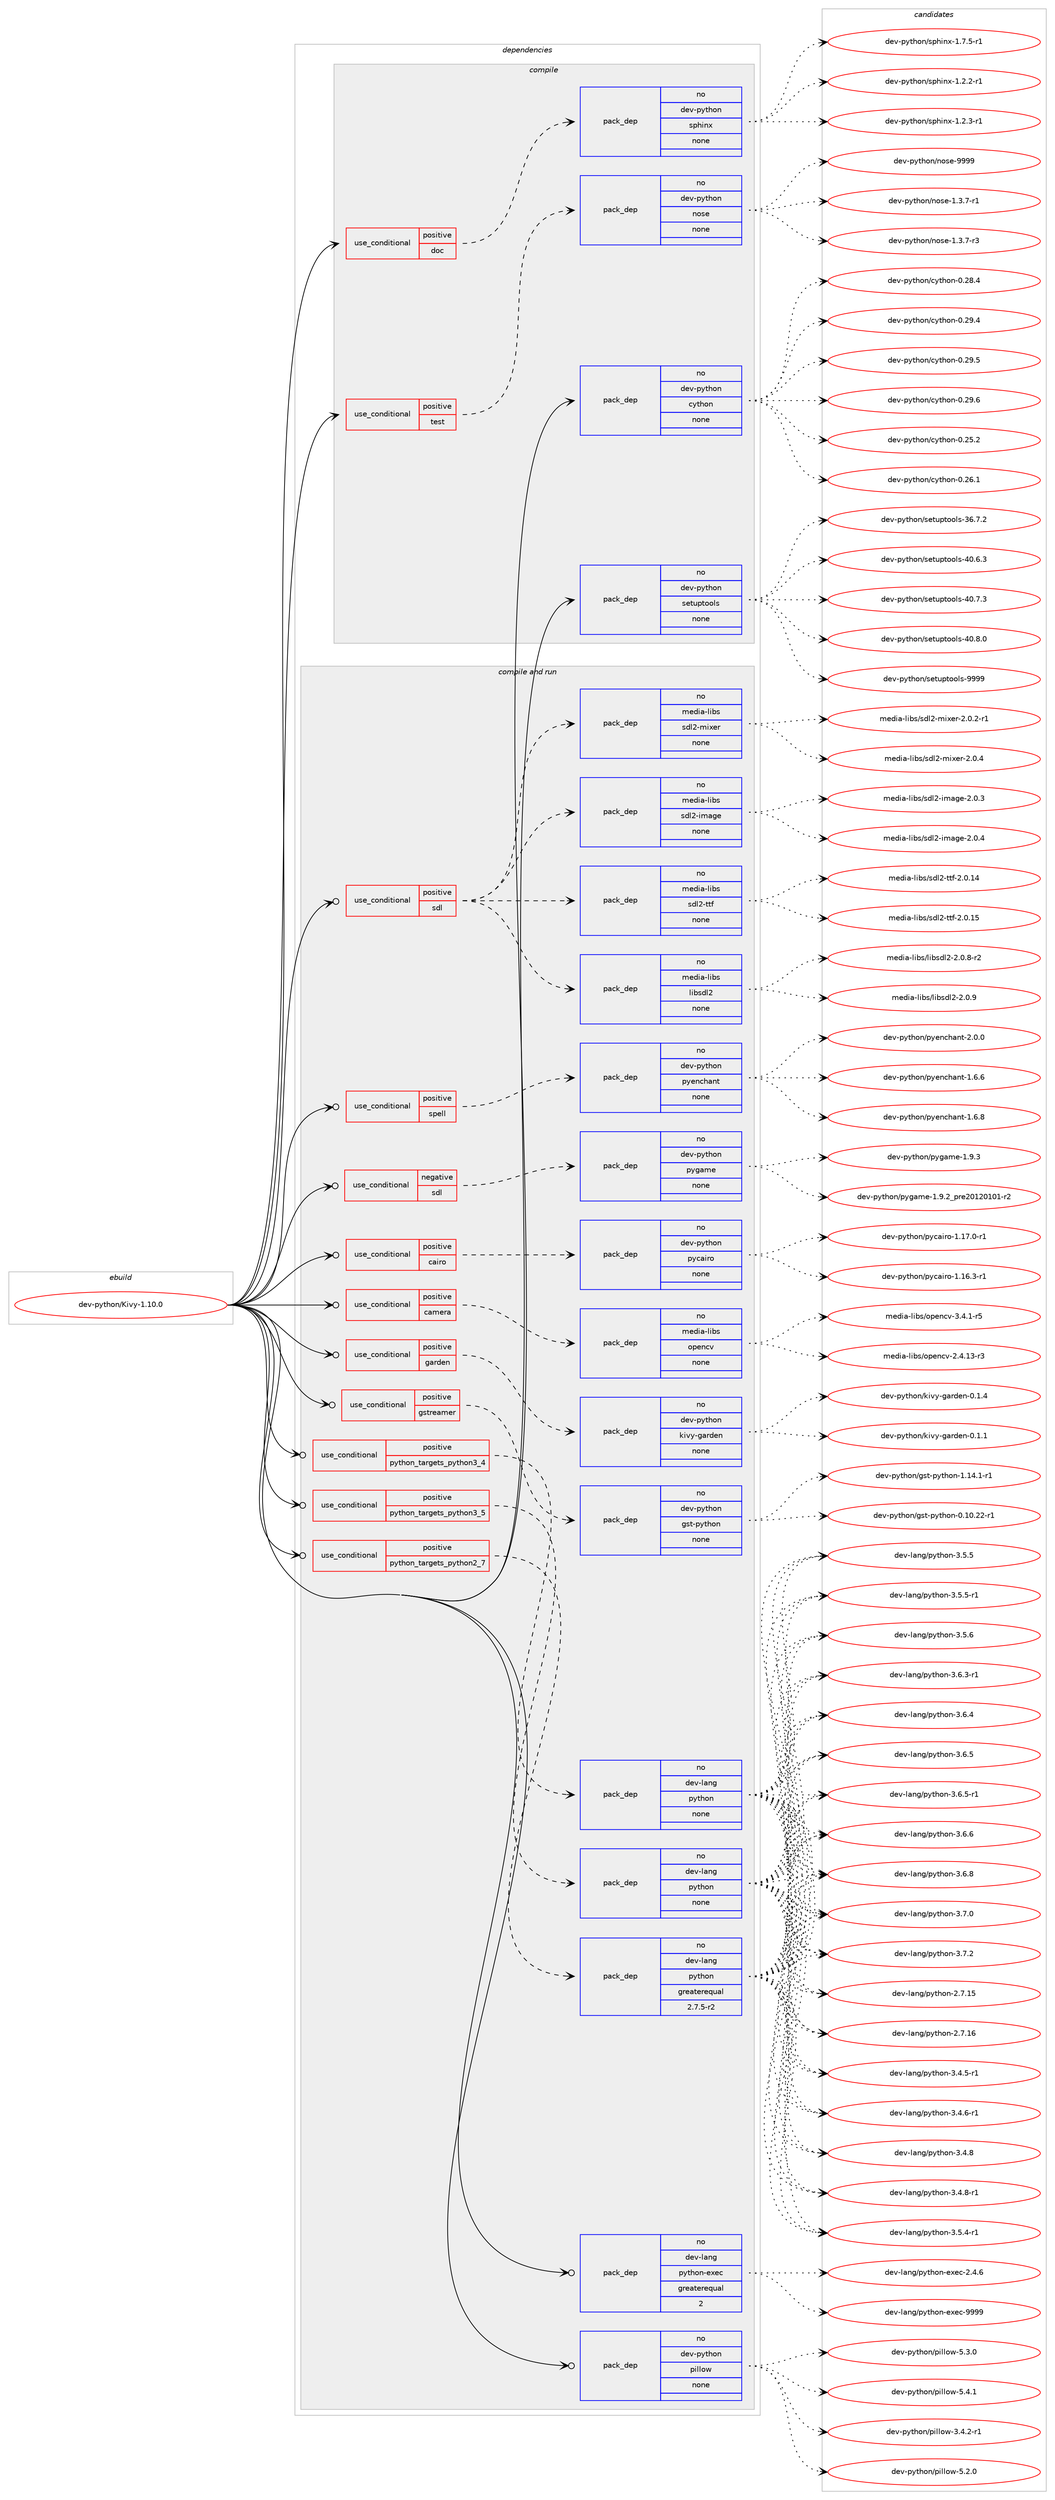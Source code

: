digraph prolog {

# *************
# Graph options
# *************

newrank=true;
concentrate=true;
compound=true;
graph [rankdir=LR,fontname=Helvetica,fontsize=10,ranksep=1.5];#, ranksep=2.5, nodesep=0.2];
edge  [arrowhead=vee];
node  [fontname=Helvetica,fontsize=10];

# **********
# The ebuild
# **********

subgraph cluster_leftcol {
color=gray;
rank=same;
label=<<i>ebuild</i>>;
id [label="dev-python/Kivy-1.10.0", color=red, width=4, href="../dev-python/Kivy-1.10.0.svg"];
}

# ****************
# The dependencies
# ****************

subgraph cluster_midcol {
color=gray;
label=<<i>dependencies</i>>;
subgraph cluster_compile {
fillcolor="#eeeeee";
style=filled;
label=<<i>compile</i>>;
subgraph cond370280 {
dependency1396743 [label=<<TABLE BORDER="0" CELLBORDER="1" CELLSPACING="0" CELLPADDING="4"><TR><TD ROWSPAN="3" CELLPADDING="10">use_conditional</TD></TR><TR><TD>positive</TD></TR><TR><TD>doc</TD></TR></TABLE>>, shape=none, color=red];
subgraph pack1003239 {
dependency1396744 [label=<<TABLE BORDER="0" CELLBORDER="1" CELLSPACING="0" CELLPADDING="4" WIDTH="220"><TR><TD ROWSPAN="6" CELLPADDING="30">pack_dep</TD></TR><TR><TD WIDTH="110">no</TD></TR><TR><TD>dev-python</TD></TR><TR><TD>sphinx</TD></TR><TR><TD>none</TD></TR><TR><TD></TD></TR></TABLE>>, shape=none, color=blue];
}
dependency1396743:e -> dependency1396744:w [weight=20,style="dashed",arrowhead="vee"];
}
id:e -> dependency1396743:w [weight=20,style="solid",arrowhead="vee"];
subgraph cond370281 {
dependency1396745 [label=<<TABLE BORDER="0" CELLBORDER="1" CELLSPACING="0" CELLPADDING="4"><TR><TD ROWSPAN="3" CELLPADDING="10">use_conditional</TD></TR><TR><TD>positive</TD></TR><TR><TD>test</TD></TR></TABLE>>, shape=none, color=red];
subgraph pack1003240 {
dependency1396746 [label=<<TABLE BORDER="0" CELLBORDER="1" CELLSPACING="0" CELLPADDING="4" WIDTH="220"><TR><TD ROWSPAN="6" CELLPADDING="30">pack_dep</TD></TR><TR><TD WIDTH="110">no</TD></TR><TR><TD>dev-python</TD></TR><TR><TD>nose</TD></TR><TR><TD>none</TD></TR><TR><TD></TD></TR></TABLE>>, shape=none, color=blue];
}
dependency1396745:e -> dependency1396746:w [weight=20,style="dashed",arrowhead="vee"];
}
id:e -> dependency1396745:w [weight=20,style="solid",arrowhead="vee"];
subgraph pack1003241 {
dependency1396747 [label=<<TABLE BORDER="0" CELLBORDER="1" CELLSPACING="0" CELLPADDING="4" WIDTH="220"><TR><TD ROWSPAN="6" CELLPADDING="30">pack_dep</TD></TR><TR><TD WIDTH="110">no</TD></TR><TR><TD>dev-python</TD></TR><TR><TD>cython</TD></TR><TR><TD>none</TD></TR><TR><TD></TD></TR></TABLE>>, shape=none, color=blue];
}
id:e -> dependency1396747:w [weight=20,style="solid",arrowhead="vee"];
subgraph pack1003242 {
dependency1396748 [label=<<TABLE BORDER="0" CELLBORDER="1" CELLSPACING="0" CELLPADDING="4" WIDTH="220"><TR><TD ROWSPAN="6" CELLPADDING="30">pack_dep</TD></TR><TR><TD WIDTH="110">no</TD></TR><TR><TD>dev-python</TD></TR><TR><TD>setuptools</TD></TR><TR><TD>none</TD></TR><TR><TD></TD></TR></TABLE>>, shape=none, color=blue];
}
id:e -> dependency1396748:w [weight=20,style="solid",arrowhead="vee"];
}
subgraph cluster_compileandrun {
fillcolor="#eeeeee";
style=filled;
label=<<i>compile and run</i>>;
subgraph cond370282 {
dependency1396749 [label=<<TABLE BORDER="0" CELLBORDER="1" CELLSPACING="0" CELLPADDING="4"><TR><TD ROWSPAN="3" CELLPADDING="10">use_conditional</TD></TR><TR><TD>negative</TD></TR><TR><TD>sdl</TD></TR></TABLE>>, shape=none, color=red];
subgraph pack1003243 {
dependency1396750 [label=<<TABLE BORDER="0" CELLBORDER="1" CELLSPACING="0" CELLPADDING="4" WIDTH="220"><TR><TD ROWSPAN="6" CELLPADDING="30">pack_dep</TD></TR><TR><TD WIDTH="110">no</TD></TR><TR><TD>dev-python</TD></TR><TR><TD>pygame</TD></TR><TR><TD>none</TD></TR><TR><TD></TD></TR></TABLE>>, shape=none, color=blue];
}
dependency1396749:e -> dependency1396750:w [weight=20,style="dashed",arrowhead="vee"];
}
id:e -> dependency1396749:w [weight=20,style="solid",arrowhead="odotvee"];
subgraph cond370283 {
dependency1396751 [label=<<TABLE BORDER="0" CELLBORDER="1" CELLSPACING="0" CELLPADDING="4"><TR><TD ROWSPAN="3" CELLPADDING="10">use_conditional</TD></TR><TR><TD>positive</TD></TR><TR><TD>cairo</TD></TR></TABLE>>, shape=none, color=red];
subgraph pack1003244 {
dependency1396752 [label=<<TABLE BORDER="0" CELLBORDER="1" CELLSPACING="0" CELLPADDING="4" WIDTH="220"><TR><TD ROWSPAN="6" CELLPADDING="30">pack_dep</TD></TR><TR><TD WIDTH="110">no</TD></TR><TR><TD>dev-python</TD></TR><TR><TD>pycairo</TD></TR><TR><TD>none</TD></TR><TR><TD></TD></TR></TABLE>>, shape=none, color=blue];
}
dependency1396751:e -> dependency1396752:w [weight=20,style="dashed",arrowhead="vee"];
}
id:e -> dependency1396751:w [weight=20,style="solid",arrowhead="odotvee"];
subgraph cond370284 {
dependency1396753 [label=<<TABLE BORDER="0" CELLBORDER="1" CELLSPACING="0" CELLPADDING="4"><TR><TD ROWSPAN="3" CELLPADDING="10">use_conditional</TD></TR><TR><TD>positive</TD></TR><TR><TD>camera</TD></TR></TABLE>>, shape=none, color=red];
subgraph pack1003245 {
dependency1396754 [label=<<TABLE BORDER="0" CELLBORDER="1" CELLSPACING="0" CELLPADDING="4" WIDTH="220"><TR><TD ROWSPAN="6" CELLPADDING="30">pack_dep</TD></TR><TR><TD WIDTH="110">no</TD></TR><TR><TD>media-libs</TD></TR><TR><TD>opencv</TD></TR><TR><TD>none</TD></TR><TR><TD></TD></TR></TABLE>>, shape=none, color=blue];
}
dependency1396753:e -> dependency1396754:w [weight=20,style="dashed",arrowhead="vee"];
}
id:e -> dependency1396753:w [weight=20,style="solid",arrowhead="odotvee"];
subgraph cond370285 {
dependency1396755 [label=<<TABLE BORDER="0" CELLBORDER="1" CELLSPACING="0" CELLPADDING="4"><TR><TD ROWSPAN="3" CELLPADDING="10">use_conditional</TD></TR><TR><TD>positive</TD></TR><TR><TD>garden</TD></TR></TABLE>>, shape=none, color=red];
subgraph pack1003246 {
dependency1396756 [label=<<TABLE BORDER="0" CELLBORDER="1" CELLSPACING="0" CELLPADDING="4" WIDTH="220"><TR><TD ROWSPAN="6" CELLPADDING="30">pack_dep</TD></TR><TR><TD WIDTH="110">no</TD></TR><TR><TD>dev-python</TD></TR><TR><TD>kivy-garden</TD></TR><TR><TD>none</TD></TR><TR><TD></TD></TR></TABLE>>, shape=none, color=blue];
}
dependency1396755:e -> dependency1396756:w [weight=20,style="dashed",arrowhead="vee"];
}
id:e -> dependency1396755:w [weight=20,style="solid",arrowhead="odotvee"];
subgraph cond370286 {
dependency1396757 [label=<<TABLE BORDER="0" CELLBORDER="1" CELLSPACING="0" CELLPADDING="4"><TR><TD ROWSPAN="3" CELLPADDING="10">use_conditional</TD></TR><TR><TD>positive</TD></TR><TR><TD>gstreamer</TD></TR></TABLE>>, shape=none, color=red];
subgraph pack1003247 {
dependency1396758 [label=<<TABLE BORDER="0" CELLBORDER="1" CELLSPACING="0" CELLPADDING="4" WIDTH="220"><TR><TD ROWSPAN="6" CELLPADDING="30">pack_dep</TD></TR><TR><TD WIDTH="110">no</TD></TR><TR><TD>dev-python</TD></TR><TR><TD>gst-python</TD></TR><TR><TD>none</TD></TR><TR><TD></TD></TR></TABLE>>, shape=none, color=blue];
}
dependency1396757:e -> dependency1396758:w [weight=20,style="dashed",arrowhead="vee"];
}
id:e -> dependency1396757:w [weight=20,style="solid",arrowhead="odotvee"];
subgraph cond370287 {
dependency1396759 [label=<<TABLE BORDER="0" CELLBORDER="1" CELLSPACING="0" CELLPADDING="4"><TR><TD ROWSPAN="3" CELLPADDING="10">use_conditional</TD></TR><TR><TD>positive</TD></TR><TR><TD>python_targets_python2_7</TD></TR></TABLE>>, shape=none, color=red];
subgraph pack1003248 {
dependency1396760 [label=<<TABLE BORDER="0" CELLBORDER="1" CELLSPACING="0" CELLPADDING="4" WIDTH="220"><TR><TD ROWSPAN="6" CELLPADDING="30">pack_dep</TD></TR><TR><TD WIDTH="110">no</TD></TR><TR><TD>dev-lang</TD></TR><TR><TD>python</TD></TR><TR><TD>greaterequal</TD></TR><TR><TD>2.7.5-r2</TD></TR></TABLE>>, shape=none, color=blue];
}
dependency1396759:e -> dependency1396760:w [weight=20,style="dashed",arrowhead="vee"];
}
id:e -> dependency1396759:w [weight=20,style="solid",arrowhead="odotvee"];
subgraph cond370288 {
dependency1396761 [label=<<TABLE BORDER="0" CELLBORDER="1" CELLSPACING="0" CELLPADDING="4"><TR><TD ROWSPAN="3" CELLPADDING="10">use_conditional</TD></TR><TR><TD>positive</TD></TR><TR><TD>python_targets_python3_4</TD></TR></TABLE>>, shape=none, color=red];
subgraph pack1003249 {
dependency1396762 [label=<<TABLE BORDER="0" CELLBORDER="1" CELLSPACING="0" CELLPADDING="4" WIDTH="220"><TR><TD ROWSPAN="6" CELLPADDING="30">pack_dep</TD></TR><TR><TD WIDTH="110">no</TD></TR><TR><TD>dev-lang</TD></TR><TR><TD>python</TD></TR><TR><TD>none</TD></TR><TR><TD></TD></TR></TABLE>>, shape=none, color=blue];
}
dependency1396761:e -> dependency1396762:w [weight=20,style="dashed",arrowhead="vee"];
}
id:e -> dependency1396761:w [weight=20,style="solid",arrowhead="odotvee"];
subgraph cond370289 {
dependency1396763 [label=<<TABLE BORDER="0" CELLBORDER="1" CELLSPACING="0" CELLPADDING="4"><TR><TD ROWSPAN="3" CELLPADDING="10">use_conditional</TD></TR><TR><TD>positive</TD></TR><TR><TD>python_targets_python3_5</TD></TR></TABLE>>, shape=none, color=red];
subgraph pack1003250 {
dependency1396764 [label=<<TABLE BORDER="0" CELLBORDER="1" CELLSPACING="0" CELLPADDING="4" WIDTH="220"><TR><TD ROWSPAN="6" CELLPADDING="30">pack_dep</TD></TR><TR><TD WIDTH="110">no</TD></TR><TR><TD>dev-lang</TD></TR><TR><TD>python</TD></TR><TR><TD>none</TD></TR><TR><TD></TD></TR></TABLE>>, shape=none, color=blue];
}
dependency1396763:e -> dependency1396764:w [weight=20,style="dashed",arrowhead="vee"];
}
id:e -> dependency1396763:w [weight=20,style="solid",arrowhead="odotvee"];
subgraph cond370290 {
dependency1396765 [label=<<TABLE BORDER="0" CELLBORDER="1" CELLSPACING="0" CELLPADDING="4"><TR><TD ROWSPAN="3" CELLPADDING="10">use_conditional</TD></TR><TR><TD>positive</TD></TR><TR><TD>sdl</TD></TR></TABLE>>, shape=none, color=red];
subgraph pack1003251 {
dependency1396766 [label=<<TABLE BORDER="0" CELLBORDER="1" CELLSPACING="0" CELLPADDING="4" WIDTH="220"><TR><TD ROWSPAN="6" CELLPADDING="30">pack_dep</TD></TR><TR><TD WIDTH="110">no</TD></TR><TR><TD>media-libs</TD></TR><TR><TD>libsdl2</TD></TR><TR><TD>none</TD></TR><TR><TD></TD></TR></TABLE>>, shape=none, color=blue];
}
dependency1396765:e -> dependency1396766:w [weight=20,style="dashed",arrowhead="vee"];
subgraph pack1003252 {
dependency1396767 [label=<<TABLE BORDER="0" CELLBORDER="1" CELLSPACING="0" CELLPADDING="4" WIDTH="220"><TR><TD ROWSPAN="6" CELLPADDING="30">pack_dep</TD></TR><TR><TD WIDTH="110">no</TD></TR><TR><TD>media-libs</TD></TR><TR><TD>sdl2-ttf</TD></TR><TR><TD>none</TD></TR><TR><TD></TD></TR></TABLE>>, shape=none, color=blue];
}
dependency1396765:e -> dependency1396767:w [weight=20,style="dashed",arrowhead="vee"];
subgraph pack1003253 {
dependency1396768 [label=<<TABLE BORDER="0" CELLBORDER="1" CELLSPACING="0" CELLPADDING="4" WIDTH="220"><TR><TD ROWSPAN="6" CELLPADDING="30">pack_dep</TD></TR><TR><TD WIDTH="110">no</TD></TR><TR><TD>media-libs</TD></TR><TR><TD>sdl2-image</TD></TR><TR><TD>none</TD></TR><TR><TD></TD></TR></TABLE>>, shape=none, color=blue];
}
dependency1396765:e -> dependency1396768:w [weight=20,style="dashed",arrowhead="vee"];
subgraph pack1003254 {
dependency1396769 [label=<<TABLE BORDER="0" CELLBORDER="1" CELLSPACING="0" CELLPADDING="4" WIDTH="220"><TR><TD ROWSPAN="6" CELLPADDING="30">pack_dep</TD></TR><TR><TD WIDTH="110">no</TD></TR><TR><TD>media-libs</TD></TR><TR><TD>sdl2-mixer</TD></TR><TR><TD>none</TD></TR><TR><TD></TD></TR></TABLE>>, shape=none, color=blue];
}
dependency1396765:e -> dependency1396769:w [weight=20,style="dashed",arrowhead="vee"];
}
id:e -> dependency1396765:w [weight=20,style="solid",arrowhead="odotvee"];
subgraph cond370291 {
dependency1396770 [label=<<TABLE BORDER="0" CELLBORDER="1" CELLSPACING="0" CELLPADDING="4"><TR><TD ROWSPAN="3" CELLPADDING="10">use_conditional</TD></TR><TR><TD>positive</TD></TR><TR><TD>spell</TD></TR></TABLE>>, shape=none, color=red];
subgraph pack1003255 {
dependency1396771 [label=<<TABLE BORDER="0" CELLBORDER="1" CELLSPACING="0" CELLPADDING="4" WIDTH="220"><TR><TD ROWSPAN="6" CELLPADDING="30">pack_dep</TD></TR><TR><TD WIDTH="110">no</TD></TR><TR><TD>dev-python</TD></TR><TR><TD>pyenchant</TD></TR><TR><TD>none</TD></TR><TR><TD></TD></TR></TABLE>>, shape=none, color=blue];
}
dependency1396770:e -> dependency1396771:w [weight=20,style="dashed",arrowhead="vee"];
}
id:e -> dependency1396770:w [weight=20,style="solid",arrowhead="odotvee"];
subgraph pack1003256 {
dependency1396772 [label=<<TABLE BORDER="0" CELLBORDER="1" CELLSPACING="0" CELLPADDING="4" WIDTH="220"><TR><TD ROWSPAN="6" CELLPADDING="30">pack_dep</TD></TR><TR><TD WIDTH="110">no</TD></TR><TR><TD>dev-lang</TD></TR><TR><TD>python-exec</TD></TR><TR><TD>greaterequal</TD></TR><TR><TD>2</TD></TR></TABLE>>, shape=none, color=blue];
}
id:e -> dependency1396772:w [weight=20,style="solid",arrowhead="odotvee"];
subgraph pack1003257 {
dependency1396773 [label=<<TABLE BORDER="0" CELLBORDER="1" CELLSPACING="0" CELLPADDING="4" WIDTH="220"><TR><TD ROWSPAN="6" CELLPADDING="30">pack_dep</TD></TR><TR><TD WIDTH="110">no</TD></TR><TR><TD>dev-python</TD></TR><TR><TD>pillow</TD></TR><TR><TD>none</TD></TR><TR><TD></TD></TR></TABLE>>, shape=none, color=blue];
}
id:e -> dependency1396773:w [weight=20,style="solid",arrowhead="odotvee"];
}
subgraph cluster_run {
fillcolor="#eeeeee";
style=filled;
label=<<i>run</i>>;
}
}

# **************
# The candidates
# **************

subgraph cluster_choices {
rank=same;
color=gray;
label=<<i>candidates</i>>;

subgraph choice1003239 {
color=black;
nodesep=1;
choice10010111845112121116104111110471151121041051101204549465046504511449 [label="dev-python/sphinx-1.2.2-r1", color=red, width=4,href="../dev-python/sphinx-1.2.2-r1.svg"];
choice10010111845112121116104111110471151121041051101204549465046514511449 [label="dev-python/sphinx-1.2.3-r1", color=red, width=4,href="../dev-python/sphinx-1.2.3-r1.svg"];
choice10010111845112121116104111110471151121041051101204549465546534511449 [label="dev-python/sphinx-1.7.5-r1", color=red, width=4,href="../dev-python/sphinx-1.7.5-r1.svg"];
dependency1396744:e -> choice10010111845112121116104111110471151121041051101204549465046504511449:w [style=dotted,weight="100"];
dependency1396744:e -> choice10010111845112121116104111110471151121041051101204549465046514511449:w [style=dotted,weight="100"];
dependency1396744:e -> choice10010111845112121116104111110471151121041051101204549465546534511449:w [style=dotted,weight="100"];
}
subgraph choice1003240 {
color=black;
nodesep=1;
choice10010111845112121116104111110471101111151014549465146554511449 [label="dev-python/nose-1.3.7-r1", color=red, width=4,href="../dev-python/nose-1.3.7-r1.svg"];
choice10010111845112121116104111110471101111151014549465146554511451 [label="dev-python/nose-1.3.7-r3", color=red, width=4,href="../dev-python/nose-1.3.7-r3.svg"];
choice10010111845112121116104111110471101111151014557575757 [label="dev-python/nose-9999", color=red, width=4,href="../dev-python/nose-9999.svg"];
dependency1396746:e -> choice10010111845112121116104111110471101111151014549465146554511449:w [style=dotted,weight="100"];
dependency1396746:e -> choice10010111845112121116104111110471101111151014549465146554511451:w [style=dotted,weight="100"];
dependency1396746:e -> choice10010111845112121116104111110471101111151014557575757:w [style=dotted,weight="100"];
}
subgraph choice1003241 {
color=black;
nodesep=1;
choice10010111845112121116104111110479912111610411111045484650534650 [label="dev-python/cython-0.25.2", color=red, width=4,href="../dev-python/cython-0.25.2.svg"];
choice10010111845112121116104111110479912111610411111045484650544649 [label="dev-python/cython-0.26.1", color=red, width=4,href="../dev-python/cython-0.26.1.svg"];
choice10010111845112121116104111110479912111610411111045484650564652 [label="dev-python/cython-0.28.4", color=red, width=4,href="../dev-python/cython-0.28.4.svg"];
choice10010111845112121116104111110479912111610411111045484650574652 [label="dev-python/cython-0.29.4", color=red, width=4,href="../dev-python/cython-0.29.4.svg"];
choice10010111845112121116104111110479912111610411111045484650574653 [label="dev-python/cython-0.29.5", color=red, width=4,href="../dev-python/cython-0.29.5.svg"];
choice10010111845112121116104111110479912111610411111045484650574654 [label="dev-python/cython-0.29.6", color=red, width=4,href="../dev-python/cython-0.29.6.svg"];
dependency1396747:e -> choice10010111845112121116104111110479912111610411111045484650534650:w [style=dotted,weight="100"];
dependency1396747:e -> choice10010111845112121116104111110479912111610411111045484650544649:w [style=dotted,weight="100"];
dependency1396747:e -> choice10010111845112121116104111110479912111610411111045484650564652:w [style=dotted,weight="100"];
dependency1396747:e -> choice10010111845112121116104111110479912111610411111045484650574652:w [style=dotted,weight="100"];
dependency1396747:e -> choice10010111845112121116104111110479912111610411111045484650574653:w [style=dotted,weight="100"];
dependency1396747:e -> choice10010111845112121116104111110479912111610411111045484650574654:w [style=dotted,weight="100"];
}
subgraph choice1003242 {
color=black;
nodesep=1;
choice100101118451121211161041111104711510111611711211611111110811545515446554650 [label="dev-python/setuptools-36.7.2", color=red, width=4,href="../dev-python/setuptools-36.7.2.svg"];
choice100101118451121211161041111104711510111611711211611111110811545524846544651 [label="dev-python/setuptools-40.6.3", color=red, width=4,href="../dev-python/setuptools-40.6.3.svg"];
choice100101118451121211161041111104711510111611711211611111110811545524846554651 [label="dev-python/setuptools-40.7.3", color=red, width=4,href="../dev-python/setuptools-40.7.3.svg"];
choice100101118451121211161041111104711510111611711211611111110811545524846564648 [label="dev-python/setuptools-40.8.0", color=red, width=4,href="../dev-python/setuptools-40.8.0.svg"];
choice10010111845112121116104111110471151011161171121161111111081154557575757 [label="dev-python/setuptools-9999", color=red, width=4,href="../dev-python/setuptools-9999.svg"];
dependency1396748:e -> choice100101118451121211161041111104711510111611711211611111110811545515446554650:w [style=dotted,weight="100"];
dependency1396748:e -> choice100101118451121211161041111104711510111611711211611111110811545524846544651:w [style=dotted,weight="100"];
dependency1396748:e -> choice100101118451121211161041111104711510111611711211611111110811545524846554651:w [style=dotted,weight="100"];
dependency1396748:e -> choice100101118451121211161041111104711510111611711211611111110811545524846564648:w [style=dotted,weight="100"];
dependency1396748:e -> choice10010111845112121116104111110471151011161171121161111111081154557575757:w [style=dotted,weight="100"];
}
subgraph choice1003243 {
color=black;
nodesep=1;
choice1001011184511212111610411111047112121103971091014549465746509511211410150484950484948494511450 [label="dev-python/pygame-1.9.2_pre20120101-r2", color=red, width=4,href="../dev-python/pygame-1.9.2_pre20120101-r2.svg"];
choice100101118451121211161041111104711212110397109101454946574651 [label="dev-python/pygame-1.9.3", color=red, width=4,href="../dev-python/pygame-1.9.3.svg"];
dependency1396750:e -> choice1001011184511212111610411111047112121103971091014549465746509511211410150484950484948494511450:w [style=dotted,weight="100"];
dependency1396750:e -> choice100101118451121211161041111104711212110397109101454946574651:w [style=dotted,weight="100"];
}
subgraph choice1003244 {
color=black;
nodesep=1;
choice10010111845112121116104111110471121219997105114111454946495446514511449 [label="dev-python/pycairo-1.16.3-r1", color=red, width=4,href="../dev-python/pycairo-1.16.3-r1.svg"];
choice10010111845112121116104111110471121219997105114111454946495546484511449 [label="dev-python/pycairo-1.17.0-r1", color=red, width=4,href="../dev-python/pycairo-1.17.0-r1.svg"];
dependency1396752:e -> choice10010111845112121116104111110471121219997105114111454946495446514511449:w [style=dotted,weight="100"];
dependency1396752:e -> choice10010111845112121116104111110471121219997105114111454946495546484511449:w [style=dotted,weight="100"];
}
subgraph choice1003245 {
color=black;
nodesep=1;
choice1091011001059745108105981154711111210111099118455046524649514511451 [label="media-libs/opencv-2.4.13-r3", color=red, width=4,href="../media-libs/opencv-2.4.13-r3.svg"];
choice10910110010597451081059811547111112101110991184551465246494511453 [label="media-libs/opencv-3.4.1-r5", color=red, width=4,href="../media-libs/opencv-3.4.1-r5.svg"];
dependency1396754:e -> choice1091011001059745108105981154711111210111099118455046524649514511451:w [style=dotted,weight="100"];
dependency1396754:e -> choice10910110010597451081059811547111112101110991184551465246494511453:w [style=dotted,weight="100"];
}
subgraph choice1003246 {
color=black;
nodesep=1;
choice10010111845112121116104111110471071051181214510397114100101110454846494649 [label="dev-python/kivy-garden-0.1.1", color=red, width=4,href="../dev-python/kivy-garden-0.1.1.svg"];
choice10010111845112121116104111110471071051181214510397114100101110454846494652 [label="dev-python/kivy-garden-0.1.4", color=red, width=4,href="../dev-python/kivy-garden-0.1.4.svg"];
dependency1396756:e -> choice10010111845112121116104111110471071051181214510397114100101110454846494649:w [style=dotted,weight="100"];
dependency1396756:e -> choice10010111845112121116104111110471071051181214510397114100101110454846494652:w [style=dotted,weight="100"];
}
subgraph choice1003247 {
color=black;
nodesep=1;
choice10010111845112121116104111110471031151164511212111610411111045484649484650504511449 [label="dev-python/gst-python-0.10.22-r1", color=red, width=4,href="../dev-python/gst-python-0.10.22-r1.svg"];
choice100101118451121211161041111104710311511645112121116104111110454946495246494511449 [label="dev-python/gst-python-1.14.1-r1", color=red, width=4,href="../dev-python/gst-python-1.14.1-r1.svg"];
dependency1396758:e -> choice10010111845112121116104111110471031151164511212111610411111045484649484650504511449:w [style=dotted,weight="100"];
dependency1396758:e -> choice100101118451121211161041111104710311511645112121116104111110454946495246494511449:w [style=dotted,weight="100"];
}
subgraph choice1003248 {
color=black;
nodesep=1;
choice10010111845108971101034711212111610411111045504655464953 [label="dev-lang/python-2.7.15", color=red, width=4,href="../dev-lang/python-2.7.15.svg"];
choice10010111845108971101034711212111610411111045504655464954 [label="dev-lang/python-2.7.16", color=red, width=4,href="../dev-lang/python-2.7.16.svg"];
choice1001011184510897110103471121211161041111104551465246534511449 [label="dev-lang/python-3.4.5-r1", color=red, width=4,href="../dev-lang/python-3.4.5-r1.svg"];
choice1001011184510897110103471121211161041111104551465246544511449 [label="dev-lang/python-3.4.6-r1", color=red, width=4,href="../dev-lang/python-3.4.6-r1.svg"];
choice100101118451089711010347112121116104111110455146524656 [label="dev-lang/python-3.4.8", color=red, width=4,href="../dev-lang/python-3.4.8.svg"];
choice1001011184510897110103471121211161041111104551465246564511449 [label="dev-lang/python-3.4.8-r1", color=red, width=4,href="../dev-lang/python-3.4.8-r1.svg"];
choice1001011184510897110103471121211161041111104551465346524511449 [label="dev-lang/python-3.5.4-r1", color=red, width=4,href="../dev-lang/python-3.5.4-r1.svg"];
choice100101118451089711010347112121116104111110455146534653 [label="dev-lang/python-3.5.5", color=red, width=4,href="../dev-lang/python-3.5.5.svg"];
choice1001011184510897110103471121211161041111104551465346534511449 [label="dev-lang/python-3.5.5-r1", color=red, width=4,href="../dev-lang/python-3.5.5-r1.svg"];
choice100101118451089711010347112121116104111110455146534654 [label="dev-lang/python-3.5.6", color=red, width=4,href="../dev-lang/python-3.5.6.svg"];
choice1001011184510897110103471121211161041111104551465446514511449 [label="dev-lang/python-3.6.3-r1", color=red, width=4,href="../dev-lang/python-3.6.3-r1.svg"];
choice100101118451089711010347112121116104111110455146544652 [label="dev-lang/python-3.6.4", color=red, width=4,href="../dev-lang/python-3.6.4.svg"];
choice100101118451089711010347112121116104111110455146544653 [label="dev-lang/python-3.6.5", color=red, width=4,href="../dev-lang/python-3.6.5.svg"];
choice1001011184510897110103471121211161041111104551465446534511449 [label="dev-lang/python-3.6.5-r1", color=red, width=4,href="../dev-lang/python-3.6.5-r1.svg"];
choice100101118451089711010347112121116104111110455146544654 [label="dev-lang/python-3.6.6", color=red, width=4,href="../dev-lang/python-3.6.6.svg"];
choice100101118451089711010347112121116104111110455146544656 [label="dev-lang/python-3.6.8", color=red, width=4,href="../dev-lang/python-3.6.8.svg"];
choice100101118451089711010347112121116104111110455146554648 [label="dev-lang/python-3.7.0", color=red, width=4,href="../dev-lang/python-3.7.0.svg"];
choice100101118451089711010347112121116104111110455146554650 [label="dev-lang/python-3.7.2", color=red, width=4,href="../dev-lang/python-3.7.2.svg"];
dependency1396760:e -> choice10010111845108971101034711212111610411111045504655464953:w [style=dotted,weight="100"];
dependency1396760:e -> choice10010111845108971101034711212111610411111045504655464954:w [style=dotted,weight="100"];
dependency1396760:e -> choice1001011184510897110103471121211161041111104551465246534511449:w [style=dotted,weight="100"];
dependency1396760:e -> choice1001011184510897110103471121211161041111104551465246544511449:w [style=dotted,weight="100"];
dependency1396760:e -> choice100101118451089711010347112121116104111110455146524656:w [style=dotted,weight="100"];
dependency1396760:e -> choice1001011184510897110103471121211161041111104551465246564511449:w [style=dotted,weight="100"];
dependency1396760:e -> choice1001011184510897110103471121211161041111104551465346524511449:w [style=dotted,weight="100"];
dependency1396760:e -> choice100101118451089711010347112121116104111110455146534653:w [style=dotted,weight="100"];
dependency1396760:e -> choice1001011184510897110103471121211161041111104551465346534511449:w [style=dotted,weight="100"];
dependency1396760:e -> choice100101118451089711010347112121116104111110455146534654:w [style=dotted,weight="100"];
dependency1396760:e -> choice1001011184510897110103471121211161041111104551465446514511449:w [style=dotted,weight="100"];
dependency1396760:e -> choice100101118451089711010347112121116104111110455146544652:w [style=dotted,weight="100"];
dependency1396760:e -> choice100101118451089711010347112121116104111110455146544653:w [style=dotted,weight="100"];
dependency1396760:e -> choice1001011184510897110103471121211161041111104551465446534511449:w [style=dotted,weight="100"];
dependency1396760:e -> choice100101118451089711010347112121116104111110455146544654:w [style=dotted,weight="100"];
dependency1396760:e -> choice100101118451089711010347112121116104111110455146544656:w [style=dotted,weight="100"];
dependency1396760:e -> choice100101118451089711010347112121116104111110455146554648:w [style=dotted,weight="100"];
dependency1396760:e -> choice100101118451089711010347112121116104111110455146554650:w [style=dotted,weight="100"];
}
subgraph choice1003249 {
color=black;
nodesep=1;
choice10010111845108971101034711212111610411111045504655464953 [label="dev-lang/python-2.7.15", color=red, width=4,href="../dev-lang/python-2.7.15.svg"];
choice10010111845108971101034711212111610411111045504655464954 [label="dev-lang/python-2.7.16", color=red, width=4,href="../dev-lang/python-2.7.16.svg"];
choice1001011184510897110103471121211161041111104551465246534511449 [label="dev-lang/python-3.4.5-r1", color=red, width=4,href="../dev-lang/python-3.4.5-r1.svg"];
choice1001011184510897110103471121211161041111104551465246544511449 [label="dev-lang/python-3.4.6-r1", color=red, width=4,href="../dev-lang/python-3.4.6-r1.svg"];
choice100101118451089711010347112121116104111110455146524656 [label="dev-lang/python-3.4.8", color=red, width=4,href="../dev-lang/python-3.4.8.svg"];
choice1001011184510897110103471121211161041111104551465246564511449 [label="dev-lang/python-3.4.8-r1", color=red, width=4,href="../dev-lang/python-3.4.8-r1.svg"];
choice1001011184510897110103471121211161041111104551465346524511449 [label="dev-lang/python-3.5.4-r1", color=red, width=4,href="../dev-lang/python-3.5.4-r1.svg"];
choice100101118451089711010347112121116104111110455146534653 [label="dev-lang/python-3.5.5", color=red, width=4,href="../dev-lang/python-3.5.5.svg"];
choice1001011184510897110103471121211161041111104551465346534511449 [label="dev-lang/python-3.5.5-r1", color=red, width=4,href="../dev-lang/python-3.5.5-r1.svg"];
choice100101118451089711010347112121116104111110455146534654 [label="dev-lang/python-3.5.6", color=red, width=4,href="../dev-lang/python-3.5.6.svg"];
choice1001011184510897110103471121211161041111104551465446514511449 [label="dev-lang/python-3.6.3-r1", color=red, width=4,href="../dev-lang/python-3.6.3-r1.svg"];
choice100101118451089711010347112121116104111110455146544652 [label="dev-lang/python-3.6.4", color=red, width=4,href="../dev-lang/python-3.6.4.svg"];
choice100101118451089711010347112121116104111110455146544653 [label="dev-lang/python-3.6.5", color=red, width=4,href="../dev-lang/python-3.6.5.svg"];
choice1001011184510897110103471121211161041111104551465446534511449 [label="dev-lang/python-3.6.5-r1", color=red, width=4,href="../dev-lang/python-3.6.5-r1.svg"];
choice100101118451089711010347112121116104111110455146544654 [label="dev-lang/python-3.6.6", color=red, width=4,href="../dev-lang/python-3.6.6.svg"];
choice100101118451089711010347112121116104111110455146544656 [label="dev-lang/python-3.6.8", color=red, width=4,href="../dev-lang/python-3.6.8.svg"];
choice100101118451089711010347112121116104111110455146554648 [label="dev-lang/python-3.7.0", color=red, width=4,href="../dev-lang/python-3.7.0.svg"];
choice100101118451089711010347112121116104111110455146554650 [label="dev-lang/python-3.7.2", color=red, width=4,href="../dev-lang/python-3.7.2.svg"];
dependency1396762:e -> choice10010111845108971101034711212111610411111045504655464953:w [style=dotted,weight="100"];
dependency1396762:e -> choice10010111845108971101034711212111610411111045504655464954:w [style=dotted,weight="100"];
dependency1396762:e -> choice1001011184510897110103471121211161041111104551465246534511449:w [style=dotted,weight="100"];
dependency1396762:e -> choice1001011184510897110103471121211161041111104551465246544511449:w [style=dotted,weight="100"];
dependency1396762:e -> choice100101118451089711010347112121116104111110455146524656:w [style=dotted,weight="100"];
dependency1396762:e -> choice1001011184510897110103471121211161041111104551465246564511449:w [style=dotted,weight="100"];
dependency1396762:e -> choice1001011184510897110103471121211161041111104551465346524511449:w [style=dotted,weight="100"];
dependency1396762:e -> choice100101118451089711010347112121116104111110455146534653:w [style=dotted,weight="100"];
dependency1396762:e -> choice1001011184510897110103471121211161041111104551465346534511449:w [style=dotted,weight="100"];
dependency1396762:e -> choice100101118451089711010347112121116104111110455146534654:w [style=dotted,weight="100"];
dependency1396762:e -> choice1001011184510897110103471121211161041111104551465446514511449:w [style=dotted,weight="100"];
dependency1396762:e -> choice100101118451089711010347112121116104111110455146544652:w [style=dotted,weight="100"];
dependency1396762:e -> choice100101118451089711010347112121116104111110455146544653:w [style=dotted,weight="100"];
dependency1396762:e -> choice1001011184510897110103471121211161041111104551465446534511449:w [style=dotted,weight="100"];
dependency1396762:e -> choice100101118451089711010347112121116104111110455146544654:w [style=dotted,weight="100"];
dependency1396762:e -> choice100101118451089711010347112121116104111110455146544656:w [style=dotted,weight="100"];
dependency1396762:e -> choice100101118451089711010347112121116104111110455146554648:w [style=dotted,weight="100"];
dependency1396762:e -> choice100101118451089711010347112121116104111110455146554650:w [style=dotted,weight="100"];
}
subgraph choice1003250 {
color=black;
nodesep=1;
choice10010111845108971101034711212111610411111045504655464953 [label="dev-lang/python-2.7.15", color=red, width=4,href="../dev-lang/python-2.7.15.svg"];
choice10010111845108971101034711212111610411111045504655464954 [label="dev-lang/python-2.7.16", color=red, width=4,href="../dev-lang/python-2.7.16.svg"];
choice1001011184510897110103471121211161041111104551465246534511449 [label="dev-lang/python-3.4.5-r1", color=red, width=4,href="../dev-lang/python-3.4.5-r1.svg"];
choice1001011184510897110103471121211161041111104551465246544511449 [label="dev-lang/python-3.4.6-r1", color=red, width=4,href="../dev-lang/python-3.4.6-r1.svg"];
choice100101118451089711010347112121116104111110455146524656 [label="dev-lang/python-3.4.8", color=red, width=4,href="../dev-lang/python-3.4.8.svg"];
choice1001011184510897110103471121211161041111104551465246564511449 [label="dev-lang/python-3.4.8-r1", color=red, width=4,href="../dev-lang/python-3.4.8-r1.svg"];
choice1001011184510897110103471121211161041111104551465346524511449 [label="dev-lang/python-3.5.4-r1", color=red, width=4,href="../dev-lang/python-3.5.4-r1.svg"];
choice100101118451089711010347112121116104111110455146534653 [label="dev-lang/python-3.5.5", color=red, width=4,href="../dev-lang/python-3.5.5.svg"];
choice1001011184510897110103471121211161041111104551465346534511449 [label="dev-lang/python-3.5.5-r1", color=red, width=4,href="../dev-lang/python-3.5.5-r1.svg"];
choice100101118451089711010347112121116104111110455146534654 [label="dev-lang/python-3.5.6", color=red, width=4,href="../dev-lang/python-3.5.6.svg"];
choice1001011184510897110103471121211161041111104551465446514511449 [label="dev-lang/python-3.6.3-r1", color=red, width=4,href="../dev-lang/python-3.6.3-r1.svg"];
choice100101118451089711010347112121116104111110455146544652 [label="dev-lang/python-3.6.4", color=red, width=4,href="../dev-lang/python-3.6.4.svg"];
choice100101118451089711010347112121116104111110455146544653 [label="dev-lang/python-3.6.5", color=red, width=4,href="../dev-lang/python-3.6.5.svg"];
choice1001011184510897110103471121211161041111104551465446534511449 [label="dev-lang/python-3.6.5-r1", color=red, width=4,href="../dev-lang/python-3.6.5-r1.svg"];
choice100101118451089711010347112121116104111110455146544654 [label="dev-lang/python-3.6.6", color=red, width=4,href="../dev-lang/python-3.6.6.svg"];
choice100101118451089711010347112121116104111110455146544656 [label="dev-lang/python-3.6.8", color=red, width=4,href="../dev-lang/python-3.6.8.svg"];
choice100101118451089711010347112121116104111110455146554648 [label="dev-lang/python-3.7.0", color=red, width=4,href="../dev-lang/python-3.7.0.svg"];
choice100101118451089711010347112121116104111110455146554650 [label="dev-lang/python-3.7.2", color=red, width=4,href="../dev-lang/python-3.7.2.svg"];
dependency1396764:e -> choice10010111845108971101034711212111610411111045504655464953:w [style=dotted,weight="100"];
dependency1396764:e -> choice10010111845108971101034711212111610411111045504655464954:w [style=dotted,weight="100"];
dependency1396764:e -> choice1001011184510897110103471121211161041111104551465246534511449:w [style=dotted,weight="100"];
dependency1396764:e -> choice1001011184510897110103471121211161041111104551465246544511449:w [style=dotted,weight="100"];
dependency1396764:e -> choice100101118451089711010347112121116104111110455146524656:w [style=dotted,weight="100"];
dependency1396764:e -> choice1001011184510897110103471121211161041111104551465246564511449:w [style=dotted,weight="100"];
dependency1396764:e -> choice1001011184510897110103471121211161041111104551465346524511449:w [style=dotted,weight="100"];
dependency1396764:e -> choice100101118451089711010347112121116104111110455146534653:w [style=dotted,weight="100"];
dependency1396764:e -> choice1001011184510897110103471121211161041111104551465346534511449:w [style=dotted,weight="100"];
dependency1396764:e -> choice100101118451089711010347112121116104111110455146534654:w [style=dotted,weight="100"];
dependency1396764:e -> choice1001011184510897110103471121211161041111104551465446514511449:w [style=dotted,weight="100"];
dependency1396764:e -> choice100101118451089711010347112121116104111110455146544652:w [style=dotted,weight="100"];
dependency1396764:e -> choice100101118451089711010347112121116104111110455146544653:w [style=dotted,weight="100"];
dependency1396764:e -> choice1001011184510897110103471121211161041111104551465446534511449:w [style=dotted,weight="100"];
dependency1396764:e -> choice100101118451089711010347112121116104111110455146544654:w [style=dotted,weight="100"];
dependency1396764:e -> choice100101118451089711010347112121116104111110455146544656:w [style=dotted,weight="100"];
dependency1396764:e -> choice100101118451089711010347112121116104111110455146554648:w [style=dotted,weight="100"];
dependency1396764:e -> choice100101118451089711010347112121116104111110455146554650:w [style=dotted,weight="100"];
}
subgraph choice1003251 {
color=black;
nodesep=1;
choice1091011001059745108105981154710810598115100108504550464846564511450 [label="media-libs/libsdl2-2.0.8-r2", color=red, width=4,href="../media-libs/libsdl2-2.0.8-r2.svg"];
choice109101100105974510810598115471081059811510010850455046484657 [label="media-libs/libsdl2-2.0.9", color=red, width=4,href="../media-libs/libsdl2-2.0.9.svg"];
dependency1396766:e -> choice1091011001059745108105981154710810598115100108504550464846564511450:w [style=dotted,weight="100"];
dependency1396766:e -> choice109101100105974510810598115471081059811510010850455046484657:w [style=dotted,weight="100"];
}
subgraph choice1003252 {
color=black;
nodesep=1;
choice10910110010597451081059811547115100108504511611610245504648464952 [label="media-libs/sdl2-ttf-2.0.14", color=red, width=4,href="../media-libs/sdl2-ttf-2.0.14.svg"];
choice10910110010597451081059811547115100108504511611610245504648464953 [label="media-libs/sdl2-ttf-2.0.15", color=red, width=4,href="../media-libs/sdl2-ttf-2.0.15.svg"];
dependency1396767:e -> choice10910110010597451081059811547115100108504511611610245504648464952:w [style=dotted,weight="100"];
dependency1396767:e -> choice10910110010597451081059811547115100108504511611610245504648464953:w [style=dotted,weight="100"];
}
subgraph choice1003253 {
color=black;
nodesep=1;
choice10910110010597451081059811547115100108504510510997103101455046484651 [label="media-libs/sdl2-image-2.0.3", color=red, width=4,href="../media-libs/sdl2-image-2.0.3.svg"];
choice10910110010597451081059811547115100108504510510997103101455046484652 [label="media-libs/sdl2-image-2.0.4", color=red, width=4,href="../media-libs/sdl2-image-2.0.4.svg"];
dependency1396768:e -> choice10910110010597451081059811547115100108504510510997103101455046484651:w [style=dotted,weight="100"];
dependency1396768:e -> choice10910110010597451081059811547115100108504510510997103101455046484652:w [style=dotted,weight="100"];
}
subgraph choice1003254 {
color=black;
nodesep=1;
choice1091011001059745108105981154711510010850451091051201011144550464846504511449 [label="media-libs/sdl2-mixer-2.0.2-r1", color=red, width=4,href="../media-libs/sdl2-mixer-2.0.2-r1.svg"];
choice109101100105974510810598115471151001085045109105120101114455046484652 [label="media-libs/sdl2-mixer-2.0.4", color=red, width=4,href="../media-libs/sdl2-mixer-2.0.4.svg"];
dependency1396769:e -> choice1091011001059745108105981154711510010850451091051201011144550464846504511449:w [style=dotted,weight="100"];
dependency1396769:e -> choice109101100105974510810598115471151001085045109105120101114455046484652:w [style=dotted,weight="100"];
}
subgraph choice1003255 {
color=black;
nodesep=1;
choice10010111845112121116104111110471121211011109910497110116454946544654 [label="dev-python/pyenchant-1.6.6", color=red, width=4,href="../dev-python/pyenchant-1.6.6.svg"];
choice10010111845112121116104111110471121211011109910497110116454946544656 [label="dev-python/pyenchant-1.6.8", color=red, width=4,href="../dev-python/pyenchant-1.6.8.svg"];
choice10010111845112121116104111110471121211011109910497110116455046484648 [label="dev-python/pyenchant-2.0.0", color=red, width=4,href="../dev-python/pyenchant-2.0.0.svg"];
dependency1396771:e -> choice10010111845112121116104111110471121211011109910497110116454946544654:w [style=dotted,weight="100"];
dependency1396771:e -> choice10010111845112121116104111110471121211011109910497110116454946544656:w [style=dotted,weight="100"];
dependency1396771:e -> choice10010111845112121116104111110471121211011109910497110116455046484648:w [style=dotted,weight="100"];
}
subgraph choice1003256 {
color=black;
nodesep=1;
choice1001011184510897110103471121211161041111104510112010199455046524654 [label="dev-lang/python-exec-2.4.6", color=red, width=4,href="../dev-lang/python-exec-2.4.6.svg"];
choice10010111845108971101034711212111610411111045101120101994557575757 [label="dev-lang/python-exec-9999", color=red, width=4,href="../dev-lang/python-exec-9999.svg"];
dependency1396772:e -> choice1001011184510897110103471121211161041111104510112010199455046524654:w [style=dotted,weight="100"];
dependency1396772:e -> choice10010111845108971101034711212111610411111045101120101994557575757:w [style=dotted,weight="100"];
}
subgraph choice1003257 {
color=black;
nodesep=1;
choice10010111845112121116104111110471121051081081111194551465246504511449 [label="dev-python/pillow-3.4.2-r1", color=red, width=4,href="../dev-python/pillow-3.4.2-r1.svg"];
choice1001011184511212111610411111047112105108108111119455346504648 [label="dev-python/pillow-5.2.0", color=red, width=4,href="../dev-python/pillow-5.2.0.svg"];
choice1001011184511212111610411111047112105108108111119455346514648 [label="dev-python/pillow-5.3.0", color=red, width=4,href="../dev-python/pillow-5.3.0.svg"];
choice1001011184511212111610411111047112105108108111119455346524649 [label="dev-python/pillow-5.4.1", color=red, width=4,href="../dev-python/pillow-5.4.1.svg"];
dependency1396773:e -> choice10010111845112121116104111110471121051081081111194551465246504511449:w [style=dotted,weight="100"];
dependency1396773:e -> choice1001011184511212111610411111047112105108108111119455346504648:w [style=dotted,weight="100"];
dependency1396773:e -> choice1001011184511212111610411111047112105108108111119455346514648:w [style=dotted,weight="100"];
dependency1396773:e -> choice1001011184511212111610411111047112105108108111119455346524649:w [style=dotted,weight="100"];
}
}

}
